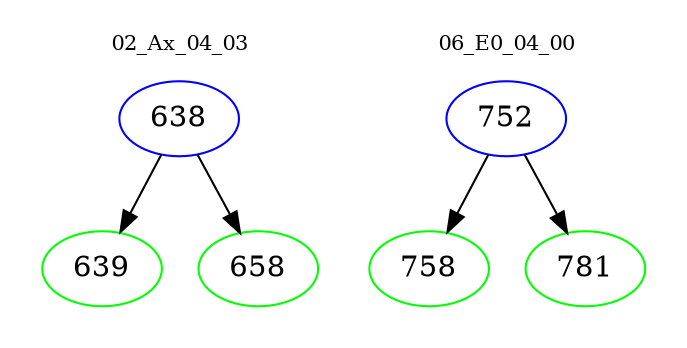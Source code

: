 digraph{
subgraph cluster_0 {
color = white
label = "02_Ax_04_03";
fontsize=10;
T0_638 [label="638", color="blue"]
T0_638 -> T0_639 [color="black"]
T0_639 [label="639", color="green"]
T0_638 -> T0_658 [color="black"]
T0_658 [label="658", color="green"]
}
subgraph cluster_1 {
color = white
label = "06_E0_04_00";
fontsize=10;
T1_752 [label="752", color="blue"]
T1_752 -> T1_758 [color="black"]
T1_758 [label="758", color="green"]
T1_752 -> T1_781 [color="black"]
T1_781 [label="781", color="green"]
}
}
